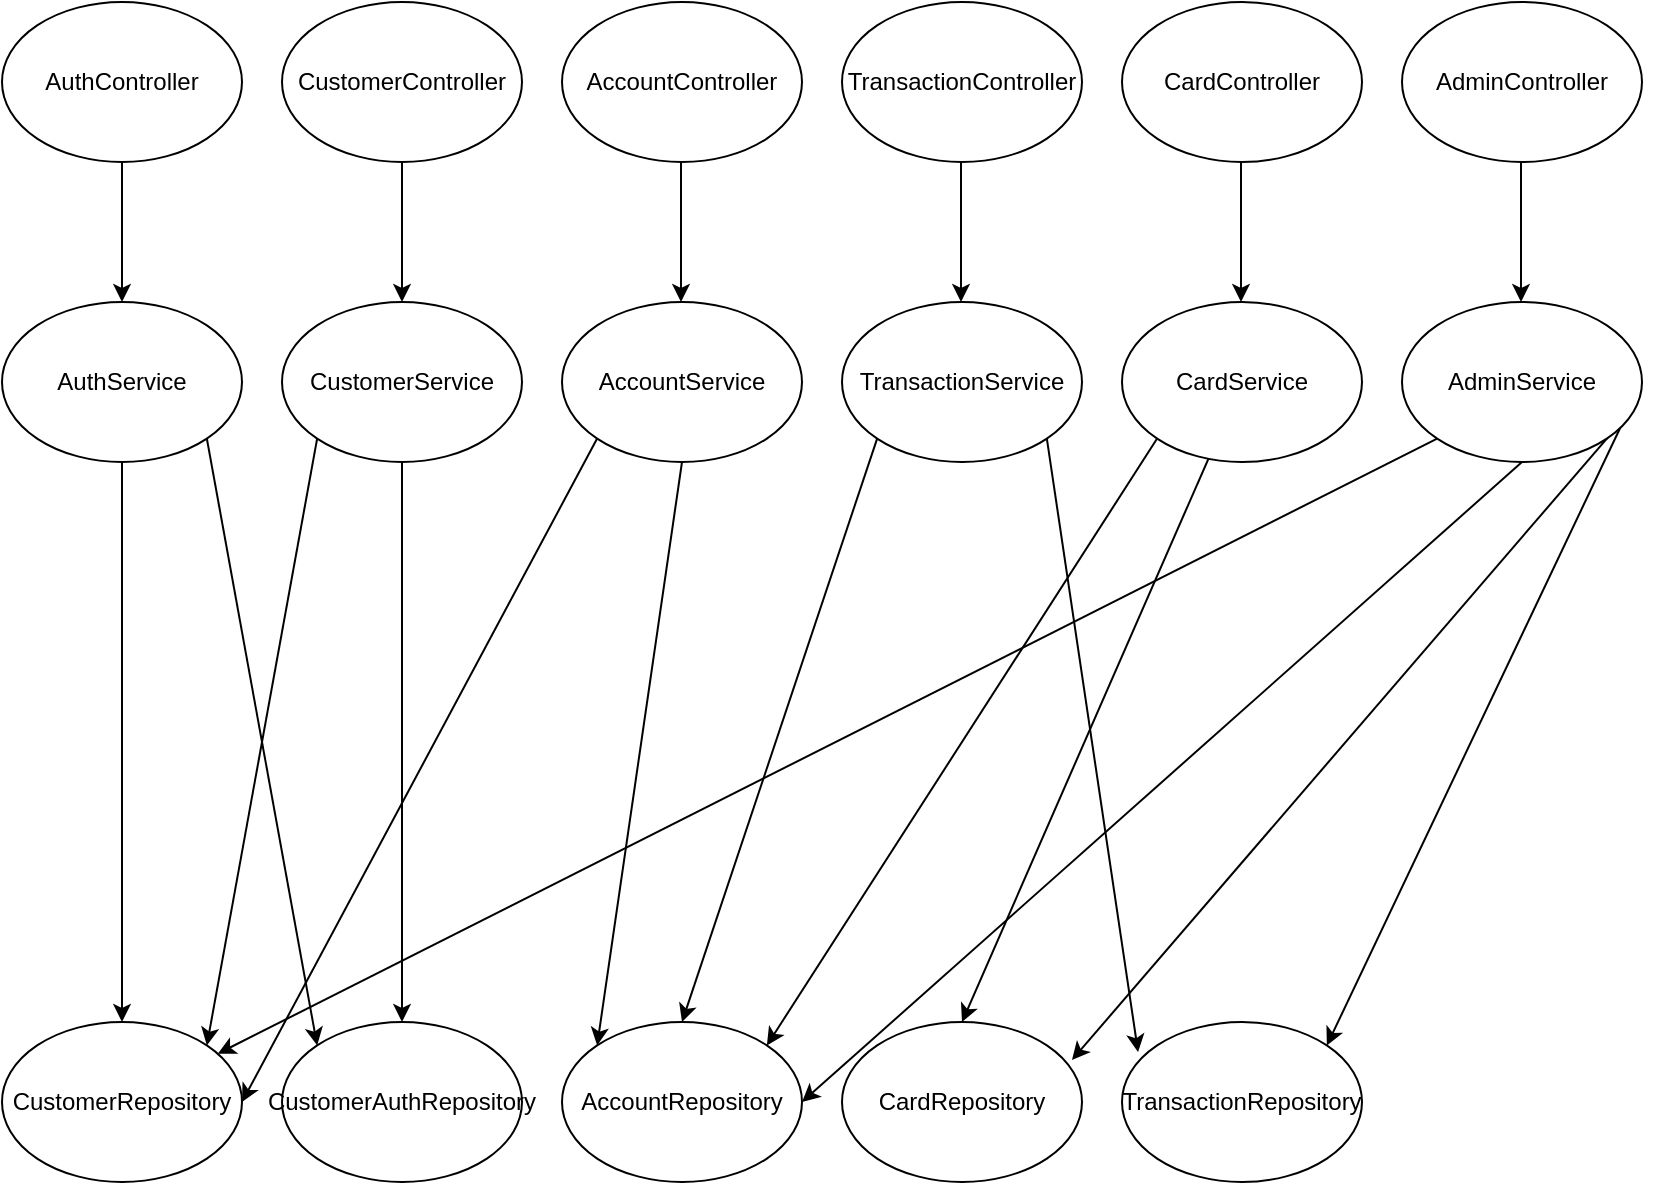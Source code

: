 <mxfile>
    <diagram id="MxRMOjwpilmbrR1ZrAW5" name="第 1 页">
        <mxGraphModel dx="1146" dy="787" grid="1" gridSize="10" guides="1" tooltips="1" connect="1" arrows="1" fold="1" page="1" pageScale="1" pageWidth="827" pageHeight="1169" math="0" shadow="0">
            <root>
                <mxCell id="0"/>
                <mxCell id="1" parent="0"/>
                <mxCell id="28" style="edgeStyle=none;html=1;" parent="1" source="2" target="8" edge="1">
                    <mxGeometry relative="1" as="geometry"/>
                </mxCell>
                <mxCell id="2" value="AuthController" style="ellipse;whiteSpace=wrap;html=1;" parent="1" vertex="1">
                    <mxGeometry x="50" y="90" width="120" height="80" as="geometry"/>
                </mxCell>
                <mxCell id="3" value="CustomerController" style="ellipse;whiteSpace=wrap;html=1;" parent="1" vertex="1">
                    <mxGeometry x="190" y="90" width="120" height="80" as="geometry"/>
                </mxCell>
                <mxCell id="4" value="AccountController" style="ellipse;whiteSpace=wrap;html=1;" parent="1" vertex="1">
                    <mxGeometry x="330" y="90" width="120" height="80" as="geometry"/>
                </mxCell>
                <mxCell id="5" value="TransactionController" style="ellipse;whiteSpace=wrap;html=1;" parent="1" vertex="1">
                    <mxGeometry x="470" y="90" width="120" height="80" as="geometry"/>
                </mxCell>
                <mxCell id="6" value="CardController" style="ellipse;whiteSpace=wrap;html=1;" parent="1" vertex="1">
                    <mxGeometry x="610" y="90" width="120" height="80" as="geometry"/>
                </mxCell>
                <mxCell id="7" value="AdminController" style="ellipse;whiteSpace=wrap;html=1;" parent="1" vertex="1">
                    <mxGeometry x="750" y="90" width="120" height="80" as="geometry"/>
                </mxCell>
                <mxCell id="29" style="edgeStyle=none;html=1;exitX=0.5;exitY=1;exitDx=0;exitDy=0;" parent="1" source="8" target="14" edge="1">
                    <mxGeometry relative="1" as="geometry"/>
                </mxCell>
                <mxCell id="30" style="edgeStyle=none;html=1;exitX=1;exitY=1;exitDx=0;exitDy=0;entryX=0;entryY=0;entryDx=0;entryDy=0;" parent="1" source="8" target="15" edge="1">
                    <mxGeometry relative="1" as="geometry"/>
                </mxCell>
                <mxCell id="8" value="AuthService" style="ellipse;whiteSpace=wrap;html=1;" parent="1" vertex="1">
                    <mxGeometry x="50" y="240" width="120" height="80" as="geometry"/>
                </mxCell>
                <mxCell id="31" style="edgeStyle=none;html=1;entryX=0.5;entryY=0;entryDx=0;entryDy=0;" parent="1" source="9" target="15" edge="1">
                    <mxGeometry relative="1" as="geometry"/>
                </mxCell>
                <mxCell id="32" style="edgeStyle=none;html=1;exitX=0;exitY=1;exitDx=0;exitDy=0;entryX=1;entryY=0;entryDx=0;entryDy=0;" parent="1" source="9" target="14" edge="1">
                    <mxGeometry relative="1" as="geometry"/>
                </mxCell>
                <mxCell id="9" value="CustomerService" style="ellipse;whiteSpace=wrap;html=1;" parent="1" vertex="1">
                    <mxGeometry x="190" y="240" width="120" height="80" as="geometry"/>
                </mxCell>
                <mxCell id="33" style="edgeStyle=none;html=1;exitX=0;exitY=1;exitDx=0;exitDy=0;entryX=1;entryY=0.5;entryDx=0;entryDy=0;" parent="1" source="10" target="14" edge="1">
                    <mxGeometry relative="1" as="geometry"/>
                </mxCell>
                <mxCell id="34" style="edgeStyle=none;html=1;exitX=0.5;exitY=1;exitDx=0;exitDy=0;entryX=0;entryY=0;entryDx=0;entryDy=0;" parent="1" source="10" target="16" edge="1">
                    <mxGeometry relative="1" as="geometry"/>
                </mxCell>
                <mxCell id="10" value="AccountService" style="ellipse;whiteSpace=wrap;html=1;" parent="1" vertex="1">
                    <mxGeometry x="330" y="240" width="120" height="80" as="geometry"/>
                </mxCell>
                <mxCell id="35" style="edgeStyle=none;html=1;exitX=0;exitY=1;exitDx=0;exitDy=0;entryX=0.5;entryY=0;entryDx=0;entryDy=0;" parent="1" source="11" target="16" edge="1">
                    <mxGeometry relative="1" as="geometry"/>
                </mxCell>
                <mxCell id="11" value="TransactionService" style="ellipse;whiteSpace=wrap;html=1;" parent="1" vertex="1">
                    <mxGeometry x="470" y="240" width="120" height="80" as="geometry"/>
                </mxCell>
                <mxCell id="37" style="edgeStyle=none;html=1;exitX=0;exitY=1;exitDx=0;exitDy=0;entryX=1;entryY=0;entryDx=0;entryDy=0;" parent="1" source="12" target="16" edge="1">
                    <mxGeometry relative="1" as="geometry"/>
                </mxCell>
                <mxCell id="38" style="edgeStyle=none;html=1;entryX=0.5;entryY=0;entryDx=0;entryDy=0;" parent="1" source="12" target="17" edge="1">
                    <mxGeometry relative="1" as="geometry"/>
                </mxCell>
                <mxCell id="12" value="CardService" style="ellipse;whiteSpace=wrap;html=1;" parent="1" vertex="1">
                    <mxGeometry x="610" y="240" width="120" height="80" as="geometry"/>
                </mxCell>
                <mxCell id="39" style="edgeStyle=none;html=1;exitX=0;exitY=1;exitDx=0;exitDy=0;" parent="1" source="13" target="14" edge="1">
                    <mxGeometry relative="1" as="geometry"/>
                </mxCell>
                <mxCell id="42" style="edgeStyle=none;html=1;exitX=1;exitY=0.5;exitDx=0;exitDy=0;entryX=1;entryY=0;entryDx=0;entryDy=0;" parent="1" source="13" target="18" edge="1">
                    <mxGeometry relative="1" as="geometry"/>
                </mxCell>
                <mxCell id="13" value="AdminService" style="ellipse;whiteSpace=wrap;html=1;" parent="1" vertex="1">
                    <mxGeometry x="750" y="240" width="120" height="80" as="geometry"/>
                </mxCell>
                <mxCell id="14" value="CustomerRepository" style="ellipse;whiteSpace=wrap;html=1;" parent="1" vertex="1">
                    <mxGeometry x="50" y="600" width="120" height="80" as="geometry"/>
                </mxCell>
                <mxCell id="15" value="CustomerAuthRepository" style="ellipse;whiteSpace=wrap;html=1;" parent="1" vertex="1">
                    <mxGeometry x="190" y="600" width="120" height="80" as="geometry"/>
                </mxCell>
                <mxCell id="16" value="AccountRepository" style="ellipse;whiteSpace=wrap;html=1;" parent="1" vertex="1">
                    <mxGeometry x="330" y="600" width="120" height="80" as="geometry"/>
                </mxCell>
                <mxCell id="17" value="CardRepository" style="ellipse;whiteSpace=wrap;html=1;" parent="1" vertex="1">
                    <mxGeometry x="470" y="600" width="120" height="80" as="geometry"/>
                </mxCell>
                <mxCell id="18" value="TransactionRepository" style="ellipse;whiteSpace=wrap;html=1;" parent="1" vertex="1">
                    <mxGeometry x="610" y="600" width="120" height="80" as="geometry"/>
                </mxCell>
                <mxCell id="19" value="" style="endArrow=classic;html=1;exitX=0.5;exitY=1;exitDx=0;exitDy=0;entryX=0.5;entryY=0;entryDx=0;entryDy=0;" parent="1" source="3" target="9" edge="1">
                    <mxGeometry width="50" height="50" relative="1" as="geometry">
                        <mxPoint x="260" y="190" as="sourcePoint"/>
                        <mxPoint x="310" y="140" as="targetPoint"/>
                    </mxGeometry>
                </mxCell>
                <mxCell id="20" value="" style="endArrow=classic;html=1;exitX=0.5;exitY=1;exitDx=0;exitDy=0;entryX=0.5;entryY=0;entryDx=0;entryDy=0;" parent="1" edge="1">
                    <mxGeometry width="50" height="50" relative="1" as="geometry">
                        <mxPoint x="389.5" y="170" as="sourcePoint"/>
                        <mxPoint x="389.5" y="240" as="targetPoint"/>
                    </mxGeometry>
                </mxCell>
                <mxCell id="21" value="" style="endArrow=classic;html=1;exitX=0.5;exitY=1;exitDx=0;exitDy=0;entryX=0.5;entryY=0;entryDx=0;entryDy=0;" parent="1" edge="1">
                    <mxGeometry width="50" height="50" relative="1" as="geometry">
                        <mxPoint x="529.5" y="170" as="sourcePoint"/>
                        <mxPoint x="529.5" y="240" as="targetPoint"/>
                    </mxGeometry>
                </mxCell>
                <mxCell id="22" value="" style="endArrow=classic;html=1;exitX=0.5;exitY=1;exitDx=0;exitDy=0;entryX=0.5;entryY=0;entryDx=0;entryDy=0;" parent="1" edge="1">
                    <mxGeometry width="50" height="50" relative="1" as="geometry">
                        <mxPoint x="669.5" y="170" as="sourcePoint"/>
                        <mxPoint x="669.5" y="240" as="targetPoint"/>
                    </mxGeometry>
                </mxCell>
                <mxCell id="23" value="" style="endArrow=classic;html=1;exitX=0.5;exitY=1;exitDx=0;exitDy=0;entryX=0.5;entryY=0;entryDx=0;entryDy=0;" parent="1" edge="1">
                    <mxGeometry width="50" height="50" relative="1" as="geometry">
                        <mxPoint x="809.5" y="170" as="sourcePoint"/>
                        <mxPoint x="809.5" y="240" as="targetPoint"/>
                    </mxGeometry>
                </mxCell>
                <mxCell id="36" style="edgeStyle=none;html=1;exitX=1;exitY=1;exitDx=0;exitDy=0;entryX=0.067;entryY=0.188;entryDx=0;entryDy=0;entryPerimeter=0;" parent="1" source="11" target="18" edge="1">
                    <mxGeometry relative="1" as="geometry"/>
                </mxCell>
                <mxCell id="40" style="edgeStyle=none;html=1;exitX=0.5;exitY=1;exitDx=0;exitDy=0;entryX=1;entryY=0.5;entryDx=0;entryDy=0;" parent="1" source="13" target="16" edge="1">
                    <mxGeometry relative="1" as="geometry"/>
                </mxCell>
                <mxCell id="41" style="edgeStyle=none;html=1;exitX=1;exitY=1;exitDx=0;exitDy=0;entryX=0.958;entryY=0.238;entryDx=0;entryDy=0;entryPerimeter=0;" parent="1" source="13" target="17" edge="1">
                    <mxGeometry relative="1" as="geometry"/>
                </mxCell>
            </root>
        </mxGraphModel>
    </diagram>
</mxfile>
